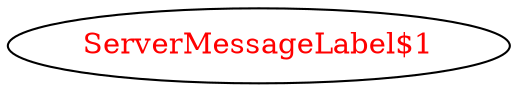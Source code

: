 digraph dependencyGraph {
 concentrate=true;
 ranksep="2.0";
 rankdir="LR"; 
 splines="ortho";
"ServerMessageLabel$1" [fontcolor="red"];
}